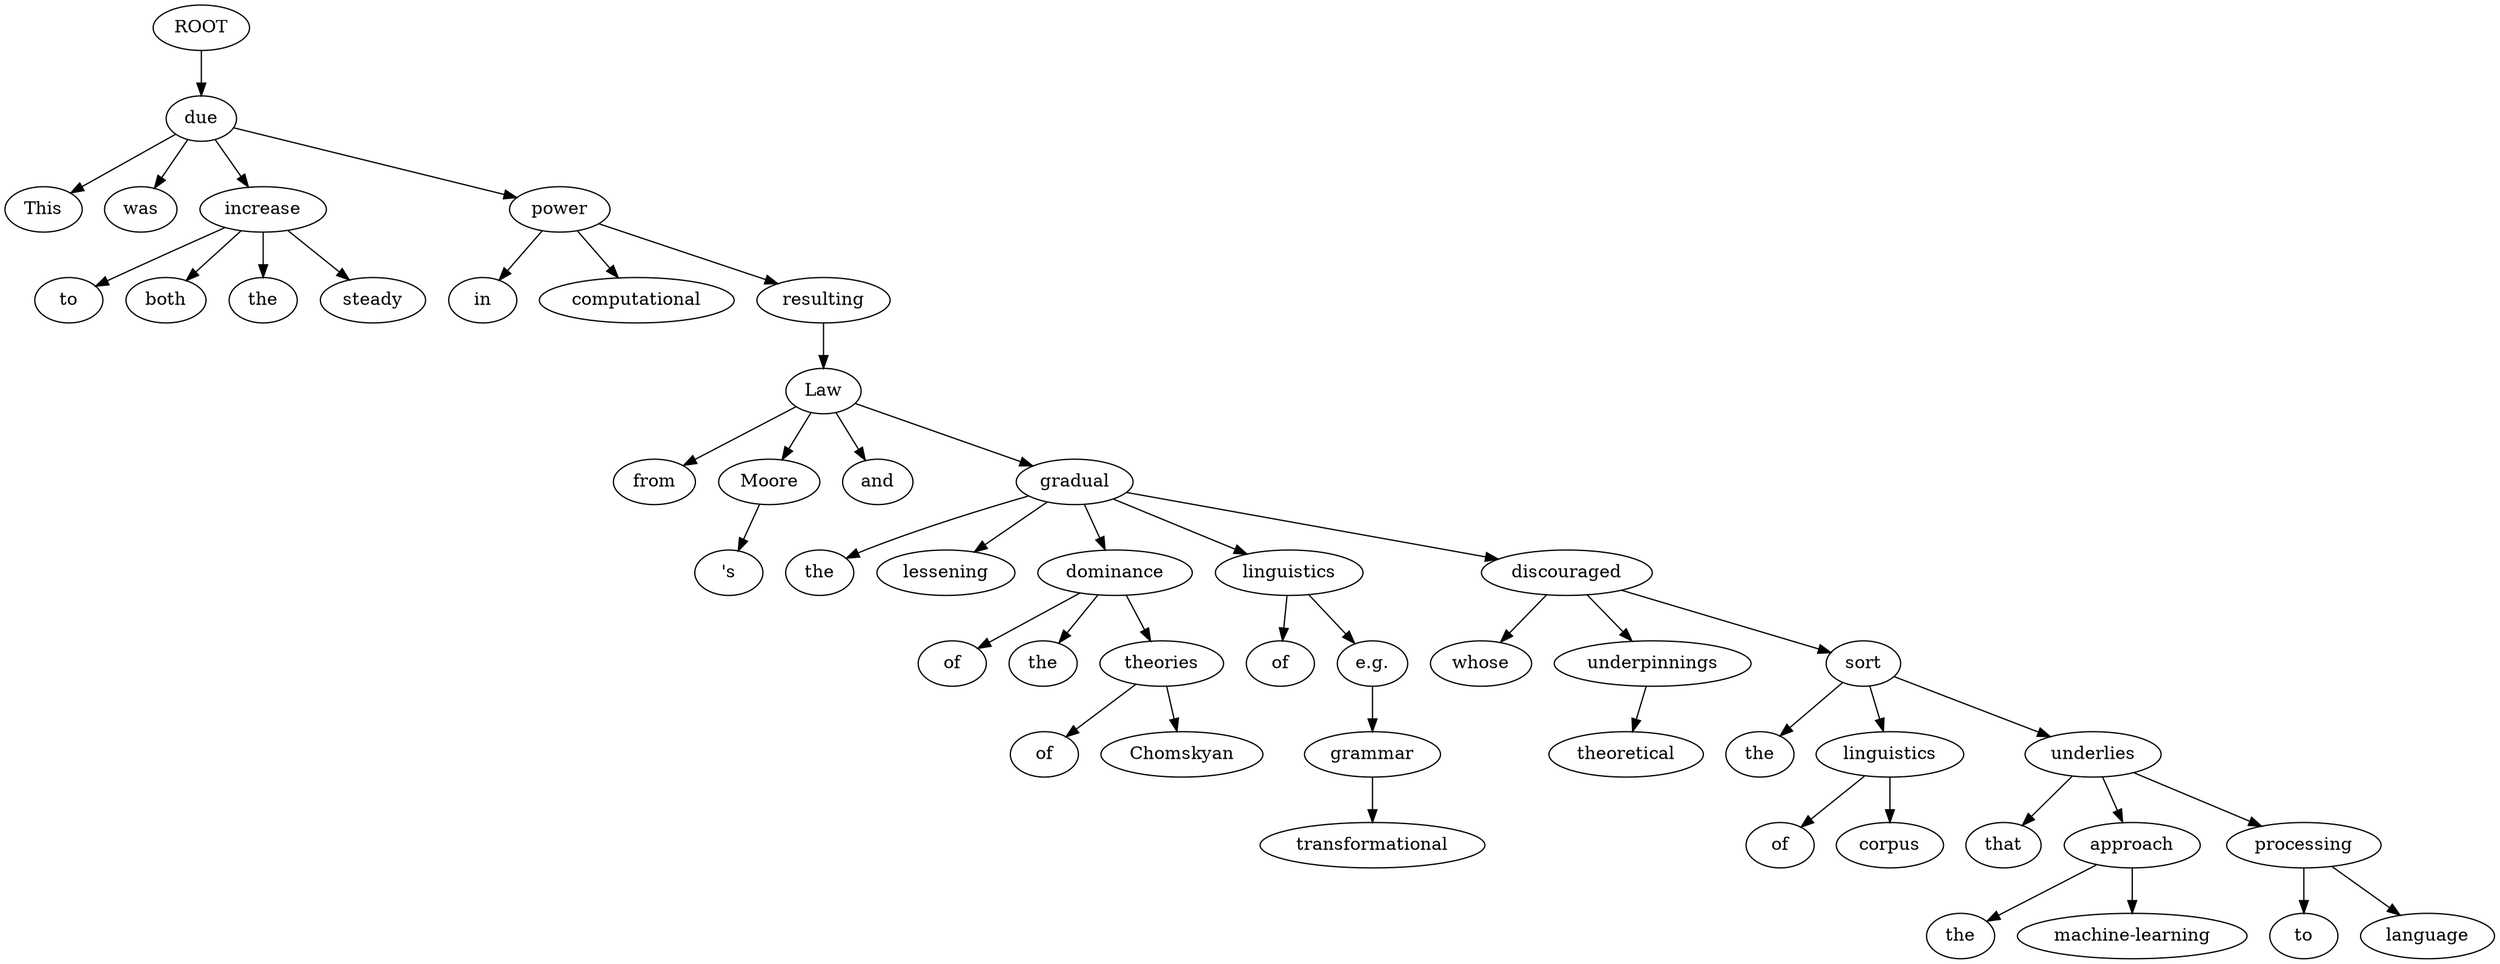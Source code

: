 digraph graph18 {
	node0 [label="ROOT"];
	node1 [label="This"];
	node2 [label="was"];
	node3 [label="due"];
	node4 [label="to"];
	node5 [label="both"];
	node6 [label="the"];
	node7 [label="steady"];
	node8 [label="increase"];
	node9 [label="in"];
	node10 [label="computational"];
	node11 [label="power"];
	node12 [label="resulting"];
	node13 [label="from"];
	node14 [label="Moore"];
	node15 [label="'s"];
	node16 [label="Law"];
	node17 [label="and"];
	node18 [label="the"];
	node19 [label="gradual"];
	node20 [label="lessening"];
	node21 [label="of"];
	node22 [label="the"];
	node23 [label="dominance"];
	node24 [label="of"];
	node25 [label="Chomskyan"];
	node26 [label="theories"];
	node27 [label="of"];
	node28 [label="linguistics"];
	node30 [label="e.g."];
	node31 [label="transformational"];
	node32 [label="grammar"];
	node35 [label="whose"];
	node36 [label="theoretical"];
	node37 [label="underpinnings"];
	node38 [label="discouraged"];
	node39 [label="the"];
	node40 [label="sort"];
	node41 [label="of"];
	node42 [label="corpus"];
	node43 [label="linguistics"];
	node44 [label="that"];
	node45 [label="underlies"];
	node46 [label="the"];
	node47 [label="machine-learning"];
	node48 [label="approach"];
	node49 [label="to"];
	node50 [label="language"];
	node51 [label="processing"];
	node0 -> node3;
	node3 -> node1;
	node3 -> node2;
	node8 -> node4;
	node8 -> node5;
	node8 -> node6;
	node8 -> node7;
	node3 -> node8;
	node11 -> node9;
	node11 -> node10;
	node3 -> node11;
	node11 -> node12;
	node16 -> node13;
	node16 -> node14;
	node14 -> node15;
	node12 -> node16;
	node16 -> node17;
	node19 -> node18;
	node16 -> node19;
	node19 -> node20;
	node23 -> node21;
	node23 -> node22;
	node19 -> node23;
	node26 -> node24;
	node26 -> node25;
	node23 -> node26;
	node28 -> node27;
	node19 -> node28;
	node28 -> node30;
	node32 -> node31;
	node30 -> node32;
	node38 -> node35;
	node37 -> node36;
	node38 -> node37;
	node19 -> node38;
	node40 -> node39;
	node38 -> node40;
	node43 -> node41;
	node43 -> node42;
	node40 -> node43;
	node45 -> node44;
	node40 -> node45;
	node48 -> node46;
	node48 -> node47;
	node45 -> node48;
	node51 -> node49;
	node51 -> node50;
	node45 -> node51;
}
